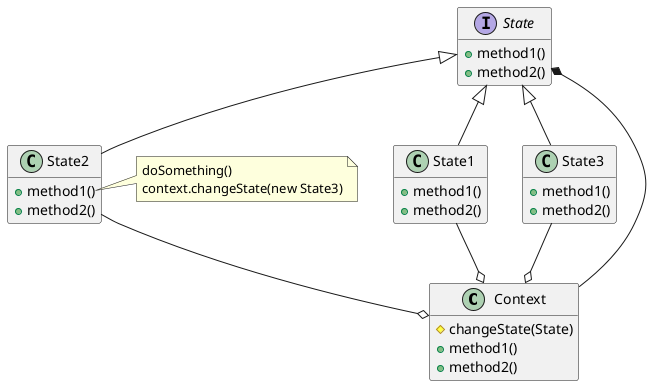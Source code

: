 @startuml
class Context {
    #changeState(State)
    +method1()
    +method2()
}

interface State {
    +method1()
    +method2()
}

class State1 {
    +method1()
    +method2()
}

class State2 {
    +method1()
    +method2()
}

class State3 {
    +method1()
    +method2()
}

Context -r-* State
State1 -d-o Context
State2 -d-o Context
State3 -d-o Context

State1 -u-|> State
State2 -u-|> State
State3 -u-|> State

note right of State2::method1()
    doSomething()
    context.changeState(new State3)
end note

hide empty fields
@enduml
